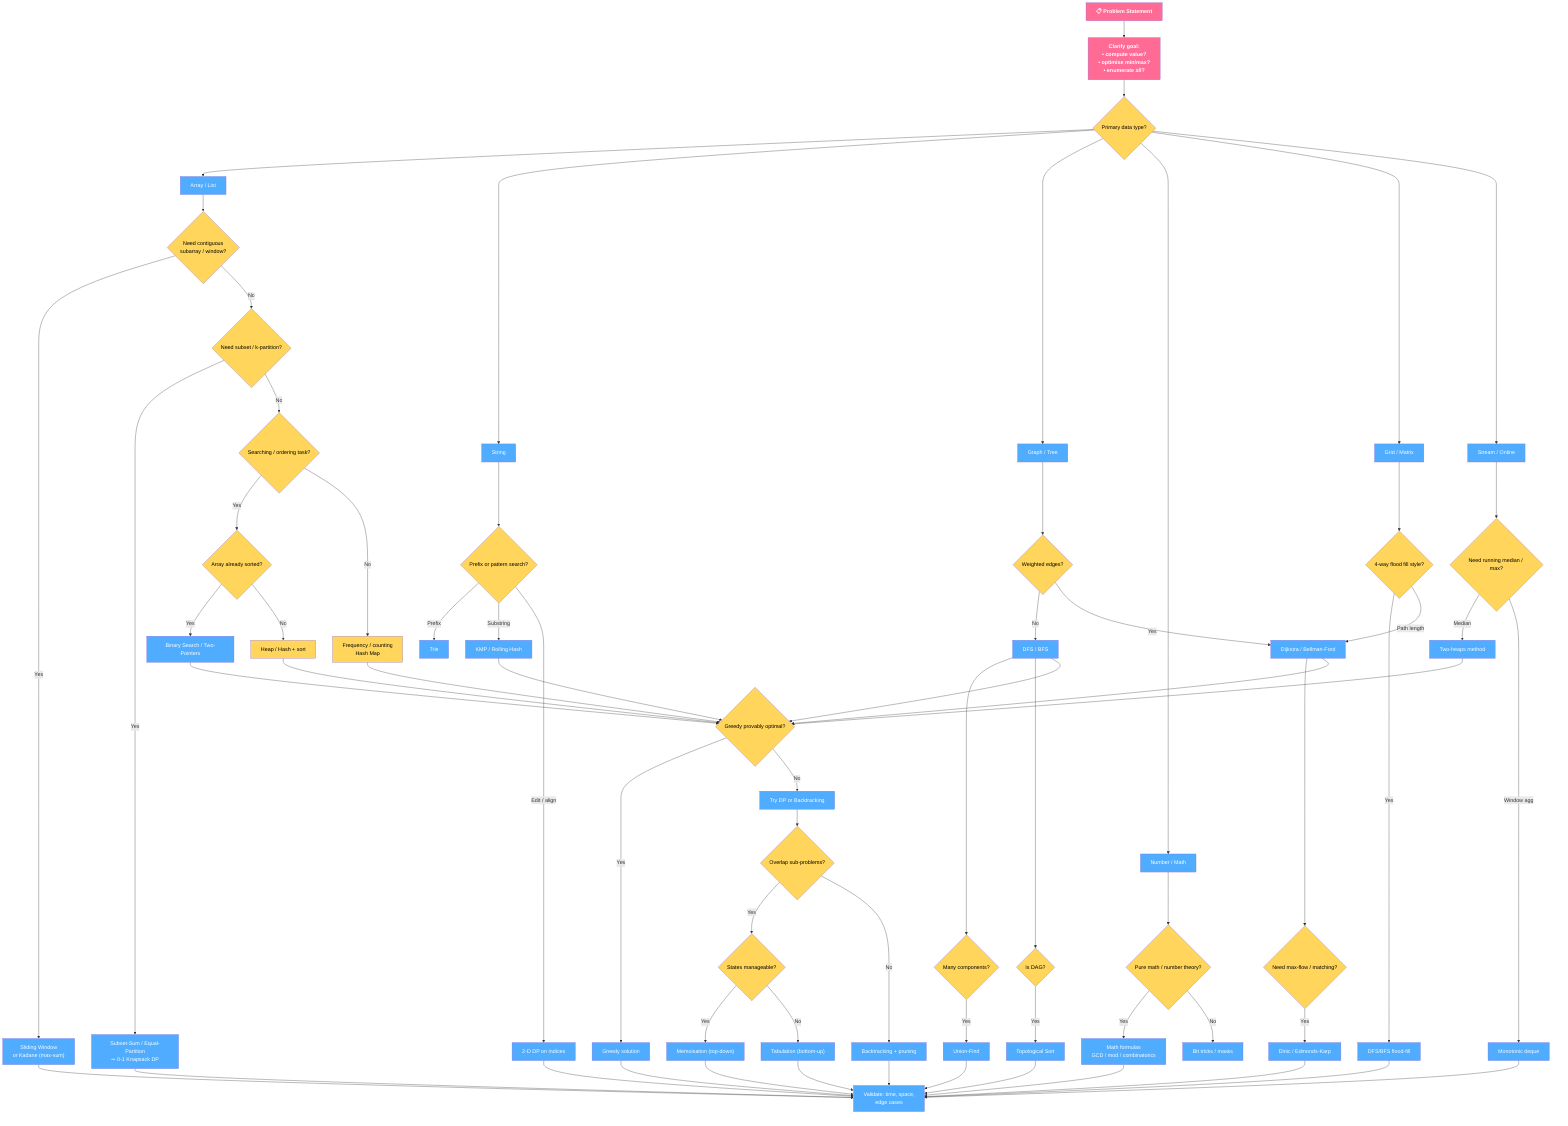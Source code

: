 flowchart TD
    %% ───────── 0. ENTRY ─────────
    S0["📋 Problem Statement"]
    S1["Clarify goal:\n• compute value?\n• optimise min/max?\n• enumerate all?"]

    %% ───────── 1. DATA SHAPE ─────────
    D0{"Primary data type?"}
    D1["Array / List"]
    D2["String"]
    D3["Graph / Tree"]
    D4["Number / Math"]
    D5["Grid / Matrix"]
    D6["Stream / Online"]

    S0 --> S1 --> D0
    D0 --> D1 & D2 & D3 & D4 & D5 & D6

    %% ───────── 2A. ARRAY PATH ─────────
    A0{"Need contiguous\nsubarray / window?"}
    D1 --> A0
    A0 -- Yes --> A1["Sliding Window\nor Kadane (max-sum)"]
    A0 -- No --> A2{"Need subset / k-partition?"}
    A2 -- Yes --> A3["Subset-Sum / Equal-Partition\n⇒ 0-1 Knapsack DP"]
    A2 -- No --> A4{"Searching / ordering task?"}
    A4 -- Yes --> A5{"Array already sorted?"}
    A5 -- Yes --> A6["Binary Search / Two-Pointers"]
    A5 -- No --> A7["Heap / Hash + sort"]
    A4 -- No --> A8["Frequency / counting\nHash Map"]

    %% ───────── 2B. STRING PATH ─────────
    St0{"Prefix or pattern search?"}
    D2 --> St0
    St0 -- Prefix --> St1["Trie"]
    St0 -- Substring --> St2["KMP / Rolling Hash"]
    St0 -- Edit / align --> St3["2-D DP on indices"]

    %% ───────── 2C. GRAPH PATH ─────────
    G0{"Weighted edges?"}
    D3 --> G0
    G0 -- No --> G1["DFS / BFS"]
    G1 --> G2{"Many components?"}
    G2 -- Yes --> G3["Union-Find"]
    G1 --> G4{"Is DAG?"}
    G4 -- Yes --> G5["Topological Sort"]
    G0 -- Yes --> G6["Dijkstra / Bellman-Ford"]
    G6 --> G7{"Need max-flow / matching?"}
    G7 -- Yes --> G8["Dinic / Edmonds-Karp"]

    %% ───────── 2D. MATH PATH ─────────
    M0{"Pure math / number theory?"}
    D4 --> M0
    M0 -- Yes --> M1["Math formulas\nGCD / mod / combinatorics"]
    M0 -- No --> M2["Bit tricks / masks"]

    %% ───────── 2E. GRID PATH ─────────
    Gr0{"4-way flood fill style?"}
    D5 --> Gr0
    Gr0 -- Yes --> Gr1["DFS/BFS flood-fill"]
    Gr0 -- Path length --> G6

    %% ───────── 2F. STREAM PATH ─────────
    Str0{"Need running median / max?"}
    D6 --> Str0
    Str0 -- Median --> Str1["Two-heaps method"]
    Str0 -- Window agg --> Str2["Monotonic deque"]

    %% ───────── 3. GREEDY TEST ─────────
    T0{"Greedy provably optimal?"}
    A6 --> T0
    A7 --> T0
    A8 --> T0
    St2 --> T0
    G1 --> T0
    G6 --> T0
    Str1 --> T0
    T0 -- Yes --> GREE["Greedy solution"]
    T0 -- No --> DP0["Try DP or Backtracking"]

    %% ───────── 4. DP CLASSIFIER ─────────
    DP0 --> DP1{"Overlap sub-problems?"}
    DP1 -- Yes --> DP2{"States manageable?"}
    DP2 -- Yes --> DP3["Memoisation (top-down)"]
    DP2 -- No --> DP4["Tabulation (bottom-up)"]
    DP1 -- No --> BT["Backtracking + pruning"]

    %% ───────── 5. META CHECKS ─────────
    META["Validate: time, space,\nedge cases"]
    A1 --> META
    A3 --> META
    GREE --> META
    DP3 --> META
    DP4 --> META
    BT --> META
    G3 --> META
    G5 --> META
    G8 --> META
    St3 --> META
    M1 --> META
    Gr1 --> META
    Str2 --> META

    %% ───────── OPTIONAL STYLES ─────────
    classDef entry fill:#ff6b95,color:#fff,font-weight:bold
    classDef query fill:#ffd55b,color:#000
    classDef step fill:#4facfe,color:#fff
    class S0,S1 entry
    class D0,A0,A2,A4,A5,A7,A8,St0,G0,G2,G4,G7,M0,Gr0,Str0,T0,DP1,DP2 query
    class D1,D2,D3,D4,D5,D6,A1,A3,A6,St1,St2,St3,G1,G3,G5,G6,G8,M1,M2,Gr1,Str1,Str2,GREE,DP0,DP3,DP4,BT,META step